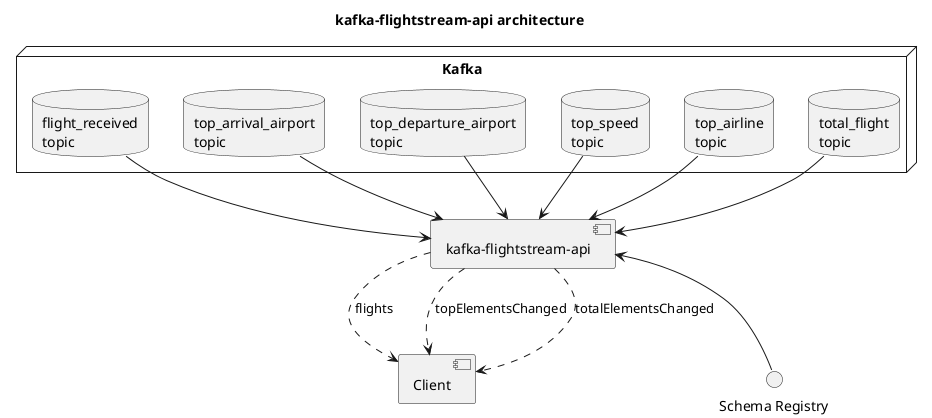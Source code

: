 @startuml
title kafka-flightstream-api architecture

[kafka-flightstream-api] as API
[Client] as client

interface "Schema Registry" as SchemaRegistry

node Kafka {
    database "flight_received\ntopic" as FlightTopic
    database "top_arrival_airport\ntopic" as TopArrivalAirportTopic
    database "top_departure_airport\ntopic" as TopDepartureAirportTopic
    database "top_speed\ntopic" as TopSpeedTopic
    database "top_airline\ntopic" as TopAirlineTopic
    database "total_flight\ntopic" as TotalFlightTopic
}

FlightTopic --> API
TopArrivalAirportTopic --> API
TopDepartureAirportTopic --> API
TopSpeedTopic --> API
TopAirlineTopic --> API
TotalFlightTopic --> API
API <-- SchemaRegistry
API ..> client : flights
API ..> client : topElementsChanged
API ..> client : totalElementsChanged
@enduml
